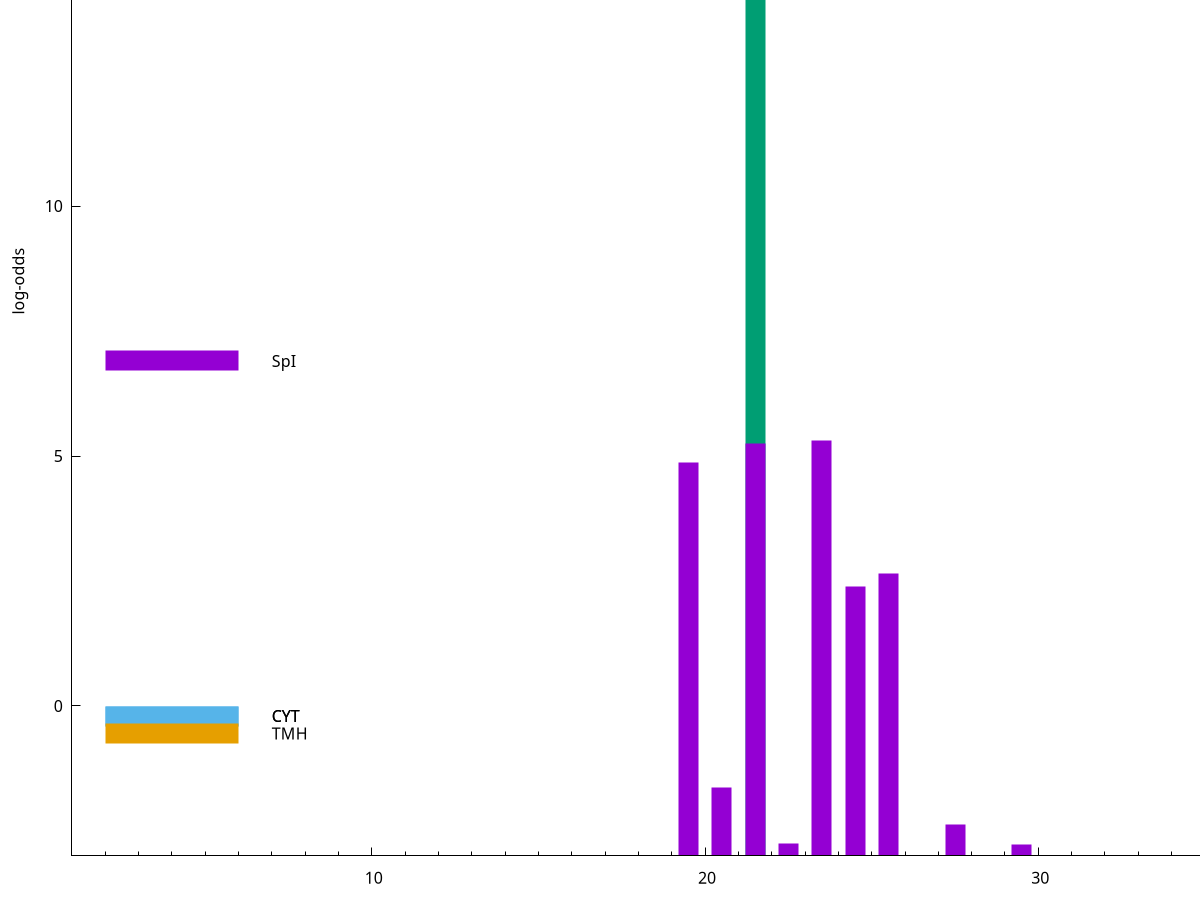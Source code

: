 set title "LipoP predictions for SRR5666568.gff"
set size 2., 1.4
set xrange [1:70] 
set mxtics 10
set yrange [-3:20]
set y2range [0:23]
set ylabel "log-odds"
set term postscript eps color solid "Helvetica" 30
set output "SRR5666568.gff570.eps"
set arrow from 2,17.4997 to 6,17.4997 nohead lt 4 lw 20
set label "TMH" at 7,17.4997
set arrow from 2,15.073 to 6,15.073 nohead lt 2 lw 20
set label "SpII" at 7,15.073
set arrow from 2,6.90349 to 6,6.90349 nohead lt 1 lw 20
set label "SpI" at 7,6.90349
set arrow from 2,-0.200913 to 6,-0.200913 nohead lt 3 lw 20
set label "CYT" at 7,-0.200913
set arrow from 2,-0.200913 to 6,-0.200913 nohead lt 3 lw 20
set label "CYT" at 7,-0.200913
set arrow from 2,-0.552943 to 6,-0.552943 nohead lt 4 lw 20
set label "TMH" at 7,-0.552943
set arrow from 2,17.4997 to 6,17.4997 nohead lt 4 lw 20
set label "TMH" at 7,17.4997
# NOTE: The scores below are the log-odds scores with the threshold
# NOTE: subtracted (a hack to make gnuplot make the histogram all
# NOTE: look nice).
plot "-" axes x1y2 title "" with impulses lt 2 lw 20, "-" axes x1y2 title "" with impulses lt 1 lw 20
21.500000 18.073000
e
23.500000 8.316210
21.500000 8.252420
19.500000 7.871440
25.500000 5.647150
24.500000 5.391400
20.500000 1.362010
27.500000 0.620580
22.500000 0.247560
29.500000 0.227780
e
exit
